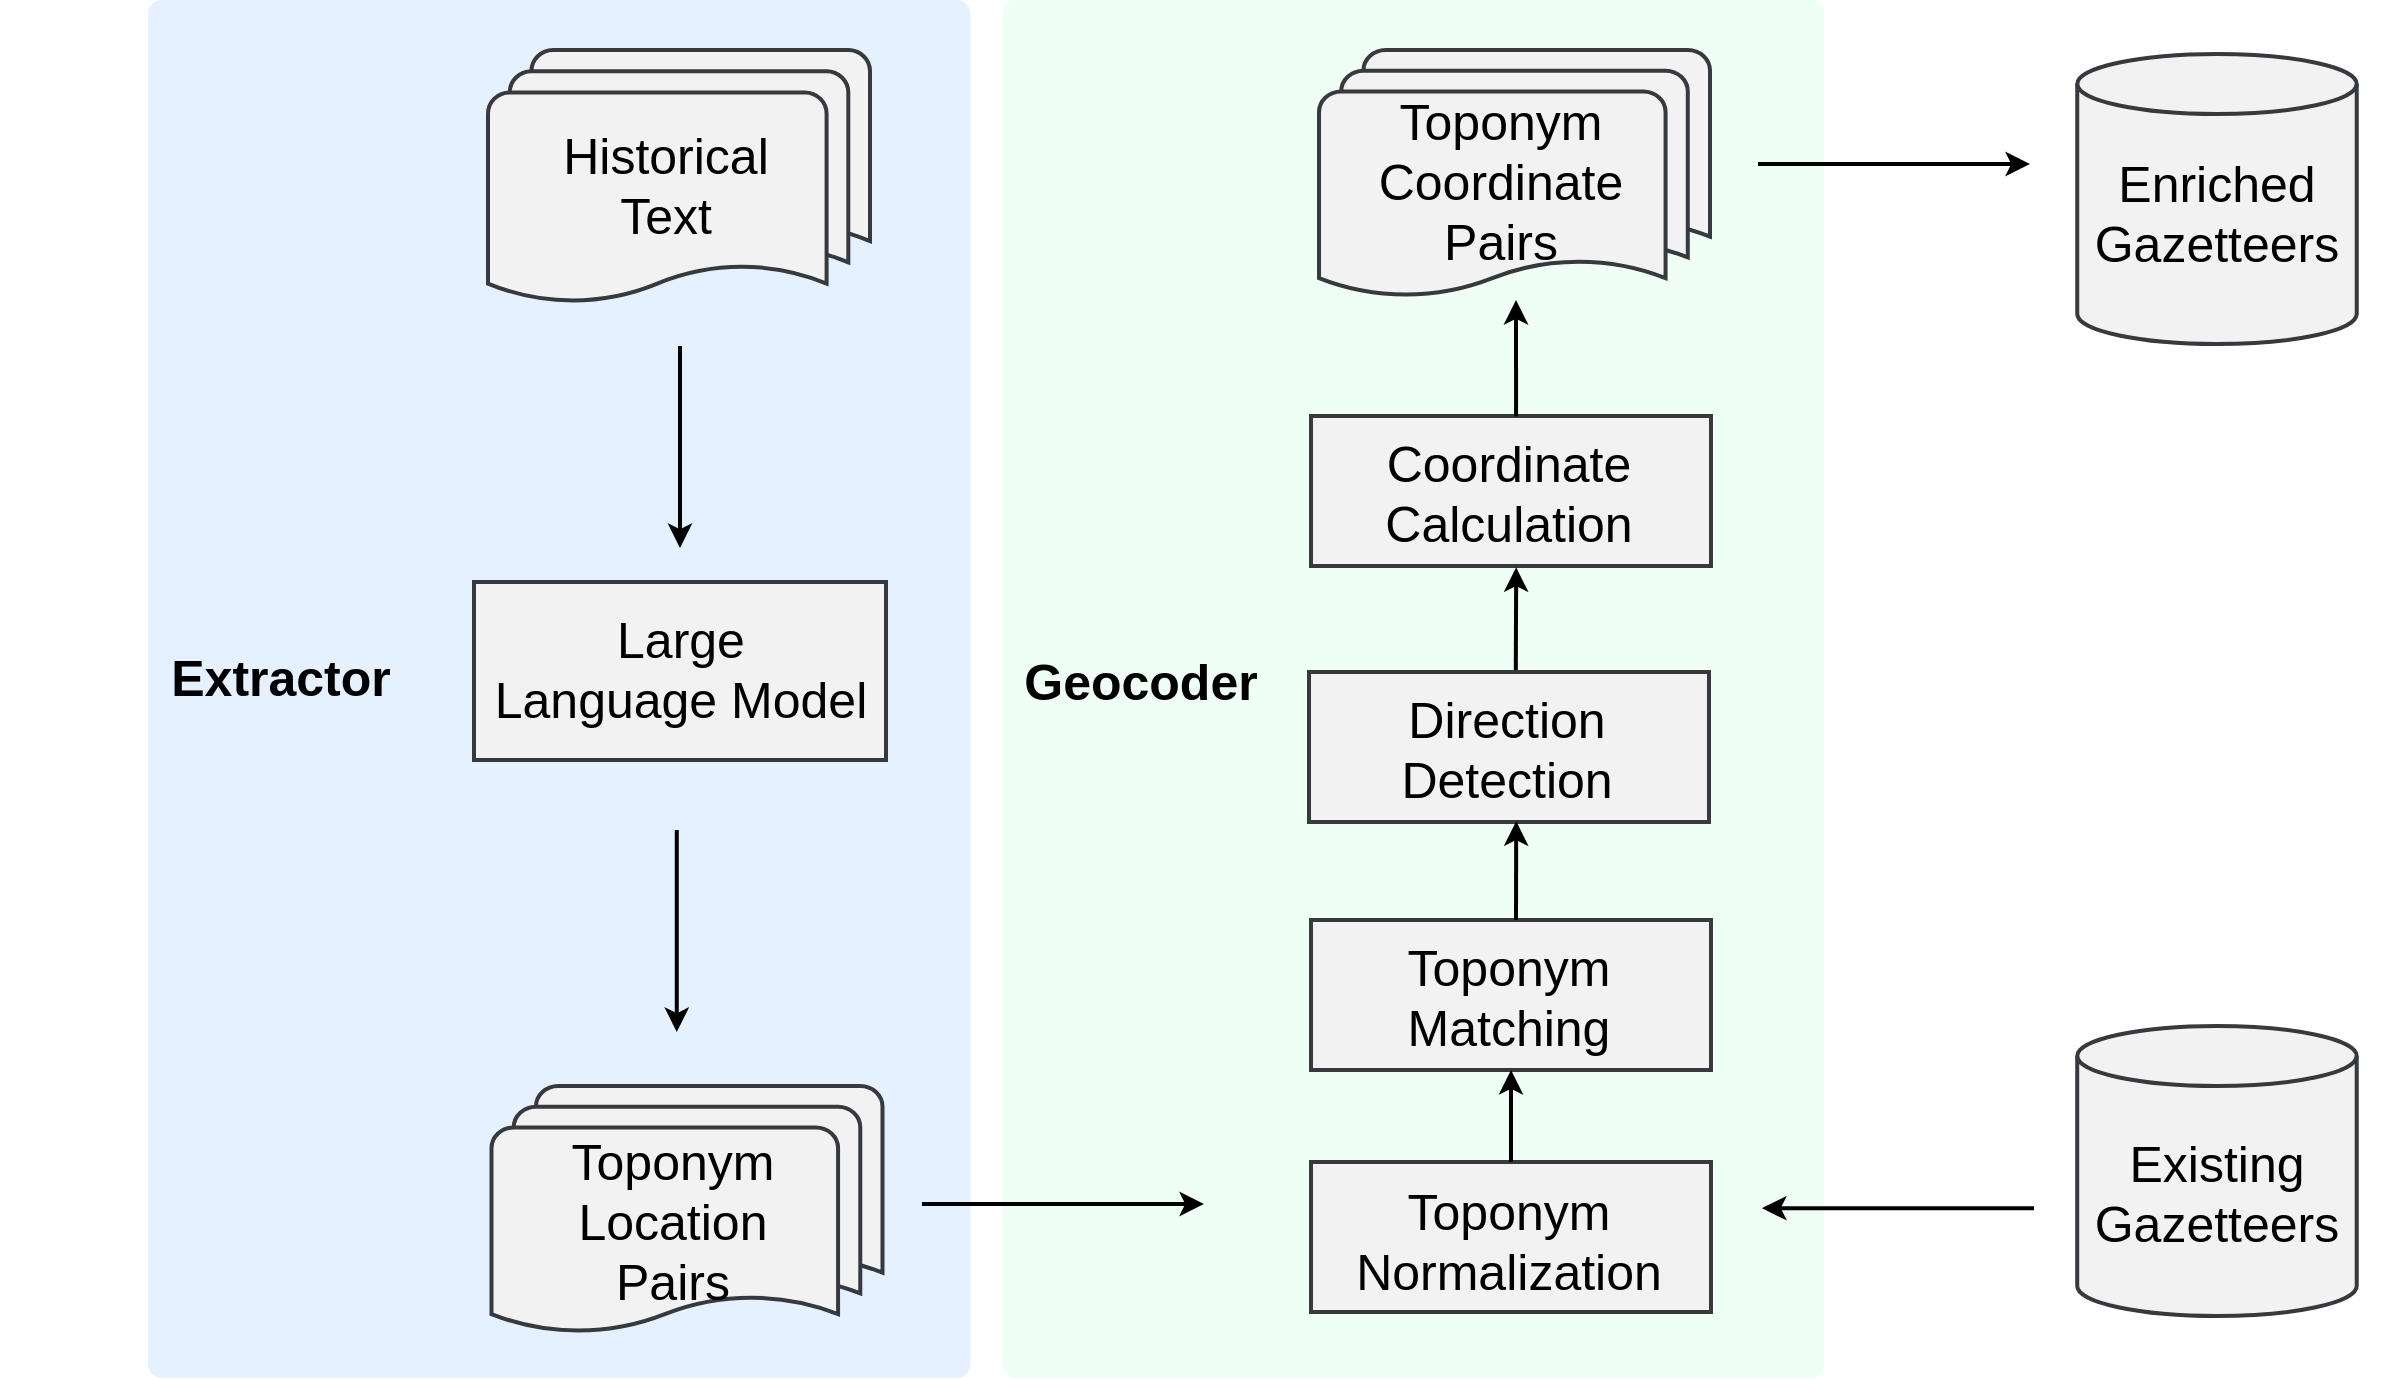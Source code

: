 <mxfile>
    <diagram id="0QctVk-x8brW0fUo9_Ei" name="第 1 页">
        <mxGraphModel dx="6986" dy="589" grid="0" gridSize="10" guides="1" tooltips="1" connect="1" arrows="1" fold="1" page="0" pageScale="1" pageWidth="1169" pageHeight="827" background="#ffffff" math="0" shadow="0">
            <root>
                <mxCell id="0"/>
                <mxCell id="1" parent="0"/>
                <mxCell id="30" value="" style="rounded=1;whiteSpace=wrap;html=1;absoluteArcSize=1;arcSize=14;strokeWidth=2;fontSize=15;fontColor=#000000;fillColor=#F0FFF6;strokeColor=none;" vertex="1" parent="1">
                    <mxGeometry x="-4697" y="710" width="411.25" height="689" as="geometry"/>
                </mxCell>
                <mxCell id="21" value="" style="rounded=1;whiteSpace=wrap;html=1;absoluteArcSize=1;arcSize=14;strokeWidth=2;fontSize=15;fontColor=#000000;fillColor=#E6F1FF;strokeColor=none;" vertex="1" parent="1">
                    <mxGeometry x="-5124" y="710" width="411.25" height="689" as="geometry"/>
                </mxCell>
                <mxCell id="2" value="" style="rounded=0;whiteSpace=wrap;html=1;fillColor=#F2F2F2;strokeColor=#36393d;strokeWidth=2;" vertex="1" parent="1">
                    <mxGeometry x="-4961" y="1001" width="206" height="89" as="geometry"/>
                </mxCell>
                <mxCell id="4" value="" style="shape=cylinder3;whiteSpace=wrap;html=1;boundedLbl=1;backgroundOutline=1;size=15;fillColor=#F2F2F2;strokeColor=#36393d;strokeWidth=2;" vertex="1" parent="1">
                    <mxGeometry x="-4159.39" y="1223" width="139.75" height="145" as="geometry"/>
                </mxCell>
                <mxCell id="12" style="edgeStyle=none;html=1;fontSize=25;fontColor=#000000;strokeColor=#000000;rounded=0;strokeWidth=2;" edge="1" parent="1">
                    <mxGeometry relative="1" as="geometry">
                        <mxPoint x="-4858" y="883" as="sourcePoint"/>
                        <mxPoint x="-4858" y="984" as="targetPoint"/>
                    </mxGeometry>
                </mxCell>
                <mxCell id="9" value="" style="strokeWidth=2;html=1;shape=mxgraph.flowchart.multi-document;whiteSpace=wrap;fontSize=25;fillColor=#F2F2F2;strokeColor=#36393d;" vertex="1" parent="1">
                    <mxGeometry x="-4954" y="735" width="191" height="128" as="geometry"/>
                </mxCell>
                <mxCell id="6" value="Existing&lt;br&gt;Gazetteers" style="text;html=1;fillColor=none;align=center;verticalAlign=middle;whiteSpace=wrap;rounded=0;fontSize=25;strokeWidth=2;fontColor=#000000;" vertex="1" parent="1">
                    <mxGeometry x="-4180.01" y="1279" width="181" height="53" as="geometry"/>
                </mxCell>
                <mxCell id="8" value="Historical &lt;br&gt;Text" style="text;html=1;fillColor=none;align=center;verticalAlign=middle;whiteSpace=wrap;rounded=0;fontSize=25;strokeWidth=2;fontColor=#000000;" vertex="1" parent="1">
                    <mxGeometry x="-4963" y="775" width="195.5" height="53" as="geometry"/>
                </mxCell>
                <mxCell id="10" value="Large &lt;br&gt;Language Model" style="text;html=1;fillColor=none;align=center;verticalAlign=middle;whiteSpace=wrap;rounded=0;fontSize=25;strokeWidth=2;fontColor=#000000;" vertex="1" parent="1">
                    <mxGeometry x="-4998.5" y="1017" width="281" height="53" as="geometry"/>
                </mxCell>
                <mxCell id="13" value="Extractor" style="text;html=1;fillColor=none;align=center;verticalAlign=middle;whiteSpace=wrap;rounded=0;fontSize=25;strokeWidth=2;fontColor=#000000;fontStyle=1" vertex="1" parent="1">
                    <mxGeometry x="-5198" y="1021" width="281" height="53" as="geometry"/>
                </mxCell>
                <mxCell id="15" value="Geocoder" style="text;html=1;fillColor=none;align=center;verticalAlign=middle;whiteSpace=wrap;rounded=0;fontSize=25;strokeWidth=2;fontColor=#000000;fontStyle=1" vertex="1" parent="1">
                    <mxGeometry x="-4768" y="1023" width="281" height="53" as="geometry"/>
                </mxCell>
                <mxCell id="16" style="edgeStyle=none;html=1;fontSize=25;fontColor=#000000;strokeColor=#000000;rounded=0;strokeWidth=2;" edge="1" parent="1">
                    <mxGeometry relative="1" as="geometry">
                        <mxPoint x="-4859.61" y="1125.0" as="sourcePoint"/>
                        <mxPoint x="-4859.61" y="1226" as="targetPoint"/>
                    </mxGeometry>
                </mxCell>
                <mxCell id="17" value="" style="shape=cylinder3;whiteSpace=wrap;html=1;boundedLbl=1;backgroundOutline=1;size=15;fillColor=#F2F2F2;strokeColor=#36393d;strokeWidth=2;" vertex="1" parent="1">
                    <mxGeometry x="-4159.38" y="737" width="139.75" height="145" as="geometry"/>
                </mxCell>
                <mxCell id="18" value="Enriched&lt;br&gt;Gazetteers" style="text;html=1;fillColor=none;align=center;verticalAlign=middle;whiteSpace=wrap;rounded=0;fontSize=25;strokeWidth=2;fontColor=#000000;" vertex="1" parent="1">
                    <mxGeometry x="-4180" y="789" width="181" height="53" as="geometry"/>
                </mxCell>
                <mxCell id="20" style="edgeStyle=none;html=1;fontSize=25;fontColor=#000000;strokeColor=#000000;rounded=0;strokeWidth=2;" edge="1" parent="1">
                    <mxGeometry relative="1" as="geometry">
                        <mxPoint x="-4737" y="1312" as="sourcePoint"/>
                        <mxPoint x="-4596" y="1312" as="targetPoint"/>
                    </mxGeometry>
                </mxCell>
                <mxCell id="26" value="" style="strokeWidth=2;html=1;shape=mxgraph.flowchart.multi-document;whiteSpace=wrap;fontSize=25;fillColor=#F2F2F2;strokeColor=#36393d;" vertex="1" parent="1">
                    <mxGeometry x="-4952.25" y="1253" width="195.5" height="125" as="geometry"/>
                </mxCell>
                <mxCell id="27" value="Toponym &lt;br&gt;Location &lt;br&gt;Pairs" style="text;html=1;fillColor=none;align=center;verticalAlign=middle;whiteSpace=wrap;rounded=0;fontSize=25;strokeWidth=2;fontColor=#000000;" vertex="1" parent="1">
                    <mxGeometry x="-4968.75" y="1293" width="215" height="53" as="geometry"/>
                </mxCell>
                <mxCell id="35" value="" style="strokeWidth=2;html=1;shape=mxgraph.flowchart.multi-document;whiteSpace=wrap;fontSize=25;fillColor=#F2F2F2;strokeColor=#36393d;" vertex="1" parent="1">
                    <mxGeometry x="-4538.5" y="735" width="195.5" height="125" as="geometry"/>
                </mxCell>
                <mxCell id="36" value="Toponym&lt;br&gt;Coordinate&lt;br&gt;Pairs" style="text;html=1;fillColor=none;align=center;verticalAlign=middle;whiteSpace=wrap;rounded=0;fontSize=25;strokeWidth=2;fontColor=#000000;" vertex="1" parent="1">
                    <mxGeometry x="-4555" y="773" width="215" height="53" as="geometry"/>
                </mxCell>
                <mxCell id="37" value="" style="rounded=0;whiteSpace=wrap;html=1;fillColor=#F2F2F2;strokeColor=#36393d;strokeWidth=2;" vertex="1" parent="1">
                    <mxGeometry x="-4542.5" y="1291" width="200" height="75" as="geometry"/>
                </mxCell>
                <mxCell id="38" value="Toponym&lt;br&gt;Normalization" style="text;html=1;fillColor=none;align=center;verticalAlign=middle;whiteSpace=wrap;rounded=0;fontSize=25;strokeWidth=2;fontColor=#000000;" vertex="1" parent="1">
                    <mxGeometry x="-4534" y="1303" width="181" height="53" as="geometry"/>
                </mxCell>
                <mxCell id="39" value="" style="rounded=0;whiteSpace=wrap;html=1;fillColor=#F2F2F2;strokeColor=#36393d;strokeWidth=2;" vertex="1" parent="1">
                    <mxGeometry x="-4542.5" y="1170" width="200" height="75" as="geometry"/>
                </mxCell>
                <mxCell id="40" value="Toponym&lt;br&gt;Matching" style="text;html=1;fillColor=none;align=center;verticalAlign=middle;whiteSpace=wrap;rounded=0;fontSize=25;strokeWidth=2;fontColor=#000000;" vertex="1" parent="1">
                    <mxGeometry x="-4534" y="1181" width="181" height="53" as="geometry"/>
                </mxCell>
                <mxCell id="41" value="" style="rounded=0;whiteSpace=wrap;html=1;fillColor=#F2F2F2;strokeColor=#36393d;strokeWidth=2;" vertex="1" parent="1">
                    <mxGeometry x="-4543.5" y="1046" width="200" height="75" as="geometry"/>
                </mxCell>
                <mxCell id="42" value="Direction&lt;br&gt;Detection" style="text;html=1;fillColor=none;align=center;verticalAlign=middle;whiteSpace=wrap;rounded=0;fontSize=25;strokeWidth=2;fontColor=#000000;" vertex="1" parent="1">
                    <mxGeometry x="-4535" y="1057" width="181" height="53" as="geometry"/>
                </mxCell>
                <mxCell id="43" value="" style="rounded=0;whiteSpace=wrap;html=1;fillColor=#F2F2F2;strokeColor=#36393d;strokeWidth=2;" vertex="1" parent="1">
                    <mxGeometry x="-4542.5" y="918" width="200" height="75" as="geometry"/>
                </mxCell>
                <mxCell id="44" value="Coordinate&lt;br&gt;Calculation" style="text;html=1;fillColor=none;align=center;verticalAlign=middle;whiteSpace=wrap;rounded=0;fontSize=25;strokeWidth=2;fontColor=#000000;" vertex="1" parent="1">
                    <mxGeometry x="-4534" y="929" width="181" height="53" as="geometry"/>
                </mxCell>
                <mxCell id="49" style="edgeStyle=none;html=1;fontSize=25;fontColor=#000000;strokeColor=#000000;rounded=0;strokeWidth=2;" edge="1" parent="1">
                    <mxGeometry relative="1" as="geometry">
                        <mxPoint x="-4319" y="792" as="sourcePoint"/>
                        <mxPoint x="-4183" y="792" as="targetPoint"/>
                    </mxGeometry>
                </mxCell>
                <mxCell id="51" style="edgeStyle=none;html=1;fontSize=25;fontColor=#000000;strokeColor=#000000;rounded=0;strokeWidth=2;" edge="1" parent="1">
                    <mxGeometry relative="1" as="geometry">
                        <mxPoint x="-4181" y="1314.07" as="sourcePoint"/>
                        <mxPoint x="-4317" y="1314.07" as="targetPoint"/>
                    </mxGeometry>
                </mxCell>
                <mxCell id="55" style="edgeStyle=none;html=1;fontSize=25;fontColor=#000000;strokeColor=#000000;rounded=0;strokeWidth=2;exitX=0.625;exitY=0.302;exitDx=0;exitDy=0;exitPerimeter=0;" edge="1" parent="1" source="30">
                    <mxGeometry relative="1" as="geometry">
                        <mxPoint x="-4440" y="900" as="sourcePoint"/>
                        <mxPoint x="-4440" y="860" as="targetPoint"/>
                    </mxGeometry>
                </mxCell>
                <mxCell id="56" style="edgeStyle=none;html=1;fontSize=25;fontColor=#000000;strokeColor=#000000;rounded=0;strokeWidth=2;endArrow=classic;endFill=1;exitX=0.517;exitY=-0.014;exitDx=0;exitDy=0;entryX=0.513;entryY=1.009;entryDx=0;entryDy=0;exitPerimeter=0;entryPerimeter=0;" edge="1" parent="1" source="41" target="43">
                    <mxGeometry relative="1" as="geometry">
                        <mxPoint x="-4441" y="1036" as="sourcePoint"/>
                        <mxPoint x="-4440.89" y="1001" as="targetPoint"/>
                    </mxGeometry>
                </mxCell>
                <mxCell id="57" style="edgeStyle=none;html=1;fontSize=25;fontColor=#000000;strokeColor=#000000;rounded=0;strokeWidth=2;endArrow=classic;endFill=1;entryX=0.518;entryY=0.995;entryDx=0;entryDy=0;entryPerimeter=0;" edge="1" parent="1" target="41">
                    <mxGeometry relative="1" as="geometry">
                        <mxPoint x="-4440" y="1170" as="sourcePoint"/>
                        <mxPoint x="-4440.92" y="1127" as="targetPoint"/>
                    </mxGeometry>
                </mxCell>
                <mxCell id="59" style="edgeStyle=none;html=1;fontSize=25;fontColor=#000000;strokeColor=#000000;rounded=0;strokeWidth=2;endArrow=classic;endFill=1;exitX=0.5;exitY=0;exitDx=0;exitDy=0;entryX=0.5;entryY=1;entryDx=0;entryDy=0;" edge="1" parent="1" source="37" target="39">
                    <mxGeometry relative="1" as="geometry">
                        <mxPoint x="-4441.03" y="1285" as="sourcePoint"/>
                        <mxPoint x="-4440.92" y="1250" as="targetPoint"/>
                    </mxGeometry>
                </mxCell>
            </root>
        </mxGraphModel>
    </diagram>
</mxfile>
